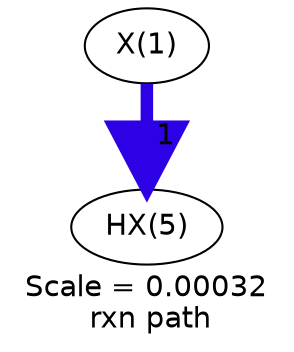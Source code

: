 digraph reaction_paths {
center=1;
s48 -> s49[fontname="Helvetica", style="setlinewidth(6)", arrowsize=3, color="0.7, 1.5, 0.9"
, label=" 1"];
s48 [ fontname="Helvetica", label="X(1)"];
s49 [ fontname="Helvetica", label="HX(5)"];
 label = "Scale = 0.00032\l rxn path";
 fontname = "Helvetica";
}
